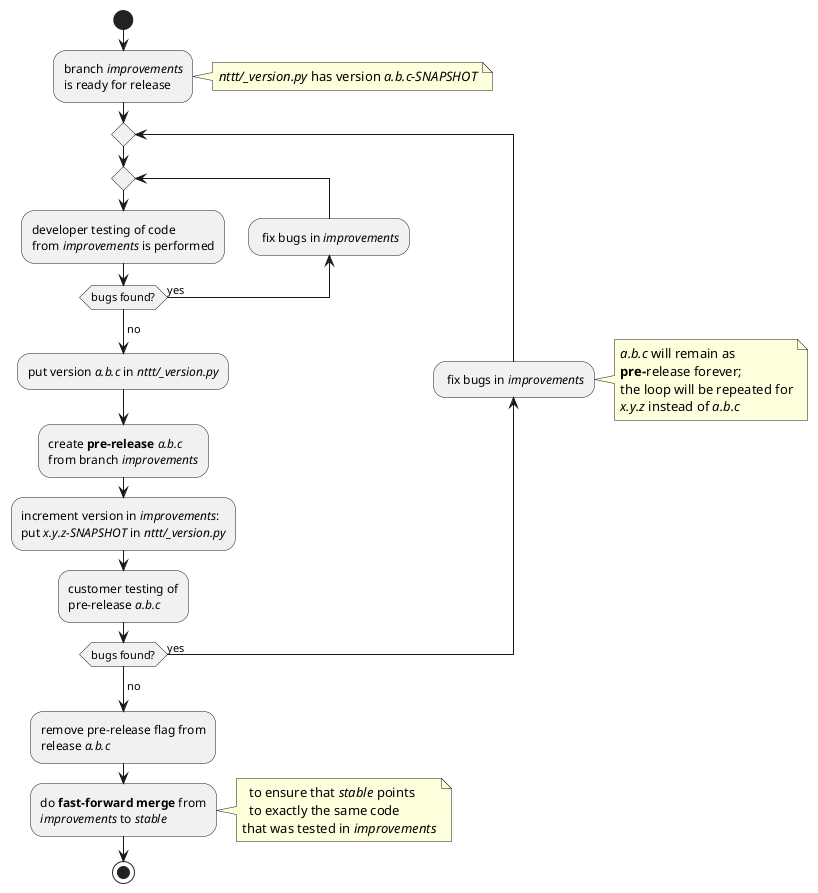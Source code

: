 @startuml
start

:branch //improvements//
is ready for release;

note right
  //nttt/_version.py// has version //a.b.c-SNAPSHOT//
end note

repeat
  repeat
    :developer testing of code
    from //improvements// is performed;
    backward: fix bugs in //improvements//;
  repeat while (bugs found?)  is (yes)
  ->no;
  :put version //a.b.c// in //nttt/_version.py//;

  :create **pre-release** //a.b.c//
  from branch //improvements//;

  :increment version in //improvements//:
  put //x.y.z-SNAPSHOT// in //nttt/_version.py//;

  :customer testing of
  pre-release //a.b.c//;

  backward: fix bugs in //improvements//;

  note right
    //a.b.c// will remain as
    **pre-**release forever;
    the loop will be repeated for
    //x.y.z// instead of //a.b.c//
  end note
repeat while (bugs found?) is (yes)
->no;

:remove pre-release flag from
release //a.b.c//;

:do **fast-forward merge** from
//improvements// to //stable//;

note right
  to ensure that //stable// points
  to exactly the same code
that was tested in //improvements//
end note

stop
@enduml